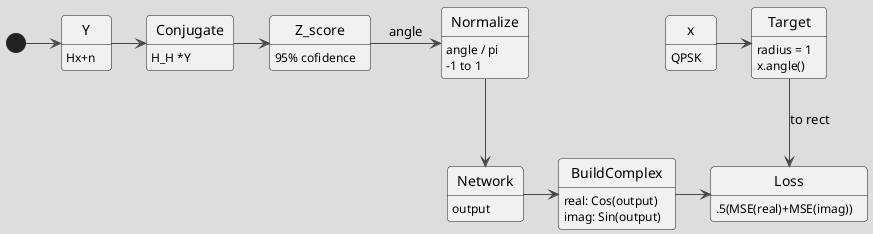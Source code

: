 @startuml
!theme toy
skinparam defaultFontName Bold
skinparam defaultFontStyle Bold

[*] -> Y
Y: Hx+n

Y -> Conjugate
Conjugate : H_H *Y

Z_score : 95% cofidence

Z_score -> Normalize : angle
Normalize : angle / pi
Normalize : -1 to 1

Normalize --> Network

Network : output

Network -> BuildComplex
BuildComplex : real: Cos(output)
BuildComplex : imag: Sin(output)

Loss : .5(MSE(real)+MSE(imag))
Target: radius = 1 
Target: x.angle()

x: QPSK
x -> Target
Target --> Loss : to rect
BuildComplex ->Loss

Conjugate -> Z_score

@enduml
